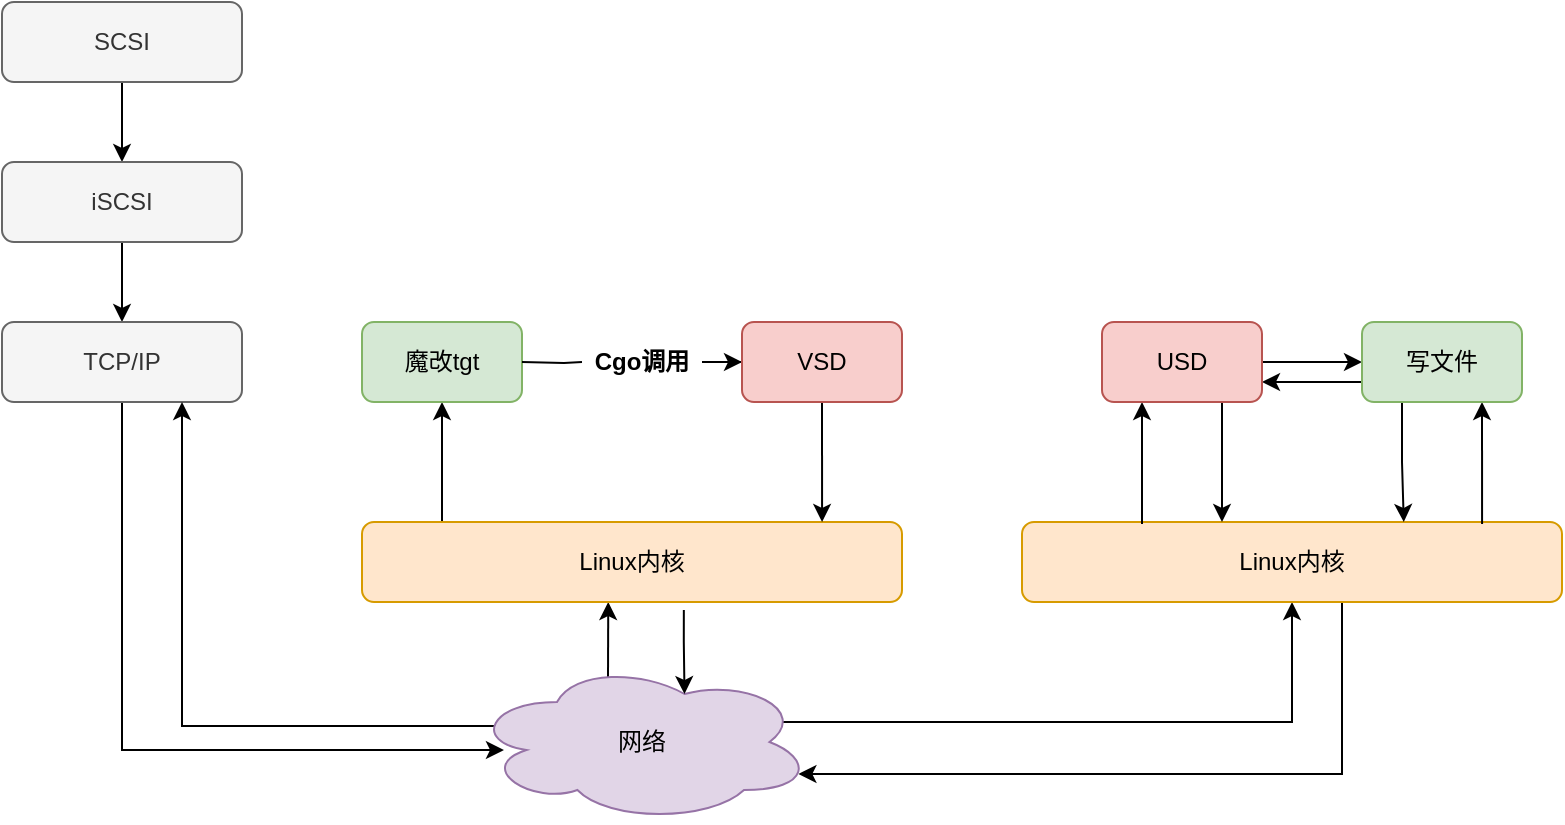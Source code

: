 <mxfile version="18.0.6" type="device"><diagram id="KUR5Q5O0f_rS45FZP6_p" name="第 1 页"><mxGraphModel dx="1422" dy="865" grid="1" gridSize="10" guides="1" tooltips="1" connect="1" arrows="1" fold="1" page="1" pageScale="1" pageWidth="827" pageHeight="1169" math="0" shadow="0"><root><mxCell id="0"/><mxCell id="1" parent="0"/><mxCell id="I5tzFs-rApqInacNSHMk-3" style="edgeStyle=orthogonalEdgeStyle;rounded=0;orthogonalLoop=1;jettySize=auto;html=1;exitX=0.5;exitY=1;exitDx=0;exitDy=0;entryX=0.5;entryY=0;entryDx=0;entryDy=0;" parent="1" source="I5tzFs-rApqInacNSHMk-1" target="I5tzFs-rApqInacNSHMk-2" edge="1"><mxGeometry relative="1" as="geometry"/></mxCell><mxCell id="I5tzFs-rApqInacNSHMk-1" value="SCSI" style="rounded=1;whiteSpace=wrap;html=1;fillColor=#f5f5f5;fontColor=#333333;strokeColor=#666666;" parent="1" vertex="1"><mxGeometry x="10" y="240" width="120" height="40" as="geometry"/></mxCell><mxCell id="I5tzFs-rApqInacNSHMk-5" style="edgeStyle=orthogonalEdgeStyle;rounded=0;orthogonalLoop=1;jettySize=auto;html=1;exitX=0.5;exitY=1;exitDx=0;exitDy=0;entryX=0.5;entryY=0;entryDx=0;entryDy=0;" parent="1" source="I5tzFs-rApqInacNSHMk-2" target="I5tzFs-rApqInacNSHMk-4" edge="1"><mxGeometry relative="1" as="geometry"/></mxCell><mxCell id="I5tzFs-rApqInacNSHMk-2" value="iSCSI" style="rounded=1;whiteSpace=wrap;html=1;fillColor=#f5f5f5;fontColor=#333333;strokeColor=#666666;" parent="1" vertex="1"><mxGeometry x="10" y="320" width="120" height="40" as="geometry"/></mxCell><mxCell id="I5tzFs-rApqInacNSHMk-8" style="edgeStyle=orthogonalEdgeStyle;rounded=0;orthogonalLoop=1;jettySize=auto;html=1;exitX=0.5;exitY=1;exitDx=0;exitDy=0;entryX=0.094;entryY=0.55;entryDx=0;entryDy=0;entryPerimeter=0;startArrow=none;startFill=0;" parent="1" source="I5tzFs-rApqInacNSHMk-4" target="I5tzFs-rApqInacNSHMk-6" edge="1"><mxGeometry relative="1" as="geometry"><Array as="points"><mxPoint x="70" y="614"/></Array></mxGeometry></mxCell><mxCell id="I5tzFs-rApqInacNSHMk-4" value="TCP/IP" style="rounded=1;whiteSpace=wrap;html=1;fillColor=#f5f5f5;fontColor=#333333;strokeColor=#666666;" parent="1" vertex="1"><mxGeometry x="10" y="400" width="120" height="40" as="geometry"/></mxCell><mxCell id="I5tzFs-rApqInacNSHMk-29" style="edgeStyle=orthogonalEdgeStyle;rounded=0;orthogonalLoop=1;jettySize=auto;html=1;exitX=0.4;exitY=0.1;exitDx=0;exitDy=0;exitPerimeter=0;entryX=0.456;entryY=1;entryDx=0;entryDy=0;entryPerimeter=0;fontColor=#000000;" parent="1" source="I5tzFs-rApqInacNSHMk-6" target="I5tzFs-rApqInacNSHMk-9" edge="1"><mxGeometry relative="1" as="geometry"/></mxCell><mxCell id="I5tzFs-rApqInacNSHMk-40" style="edgeStyle=orthogonalEdgeStyle;rounded=0;orthogonalLoop=1;jettySize=auto;html=1;exitX=0.875;exitY=0.5;exitDx=0;exitDy=0;exitPerimeter=0;fontColor=#000000;startArrow=classic;startFill=1;" parent="1" source="I5tzFs-rApqInacNSHMk-6" target="I5tzFs-rApqInacNSHMk-33" edge="1"><mxGeometry relative="1" as="geometry"><Array as="points"><mxPoint x="394" y="600"/><mxPoint x="655" y="600"/></Array></mxGeometry></mxCell><mxCell id="I5tzFs-rApqInacNSHMk-52" style="edgeStyle=orthogonalEdgeStyle;rounded=0;orthogonalLoop=1;jettySize=auto;html=1;exitX=0.07;exitY=0.4;exitDx=0;exitDy=0;exitPerimeter=0;entryX=0.75;entryY=1;entryDx=0;entryDy=0;fontColor=#000000;startArrow=none;startFill=0;endArrow=classic;endFill=1;" parent="1" source="I5tzFs-rApqInacNSHMk-6" target="I5tzFs-rApqInacNSHMk-4" edge="1"><mxGeometry relative="1" as="geometry"/></mxCell><mxCell id="I5tzFs-rApqInacNSHMk-6" value="网络" style="ellipse;shape=cloud;whiteSpace=wrap;html=1;fillColor=#e1d5e7;strokeColor=#9673a6;" parent="1" vertex="1"><mxGeometry x="245" y="570" width="170" height="80" as="geometry"/></mxCell><mxCell id="I5tzFs-rApqInacNSHMk-26" style="edgeStyle=orthogonalEdgeStyle;rounded=0;orthogonalLoop=1;jettySize=auto;html=1;exitX=0.5;exitY=0;exitDx=0;exitDy=0;entryX=0.5;entryY=1;entryDx=0;entryDy=0;fontColor=#000000;" parent="1" source="I5tzFs-rApqInacNSHMk-9" target="I5tzFs-rApqInacNSHMk-16" edge="1"><mxGeometry relative="1" as="geometry"><Array as="points"><mxPoint x="230" y="500"/></Array></mxGeometry></mxCell><mxCell id="I5tzFs-rApqInacNSHMk-31" style="edgeStyle=orthogonalEdgeStyle;rounded=0;orthogonalLoop=1;jettySize=auto;html=1;exitX=0.596;exitY=1.1;exitDx=0;exitDy=0;entryX=0.625;entryY=0.2;entryDx=0;entryDy=0;entryPerimeter=0;fontColor=#000000;exitPerimeter=0;" parent="1" source="I5tzFs-rApqInacNSHMk-9" target="I5tzFs-rApqInacNSHMk-6" edge="1"><mxGeometry relative="1" as="geometry"/></mxCell><mxCell id="I5tzFs-rApqInacNSHMk-9" value="Linux内核" style="rounded=1;whiteSpace=wrap;html=1;fillColor=#ffe6cc;strokeColor=#d79b00;" parent="1" vertex="1"><mxGeometry x="190" y="500" width="270" height="40" as="geometry"/></mxCell><mxCell id="I5tzFs-rApqInacNSHMk-18" style="edgeStyle=orthogonalEdgeStyle;rounded=0;orthogonalLoop=1;jettySize=auto;html=1;exitX=1;exitY=0.5;exitDx=0;exitDy=0;startArrow=none;" parent="1" source="I5tzFs-rApqInacNSHMk-25" target="I5tzFs-rApqInacNSHMk-17" edge="1"><mxGeometry relative="1" as="geometry"/></mxCell><mxCell id="I5tzFs-rApqInacNSHMk-16" value="魔改tgt" style="rounded=1;whiteSpace=wrap;html=1;fillColor=#d5e8d4;strokeColor=#82b366;" parent="1" vertex="1"><mxGeometry x="190" y="400" width="80" height="40" as="geometry"/></mxCell><mxCell id="I5tzFs-rApqInacNSHMk-30" style="edgeStyle=orthogonalEdgeStyle;rounded=0;orthogonalLoop=1;jettySize=auto;html=1;exitX=0.5;exitY=1;exitDx=0;exitDy=0;entryX=0.852;entryY=0;entryDx=0;entryDy=0;entryPerimeter=0;fontColor=#000000;" parent="1" source="I5tzFs-rApqInacNSHMk-17" target="I5tzFs-rApqInacNSHMk-9" edge="1"><mxGeometry relative="1" as="geometry"/></mxCell><mxCell id="I5tzFs-rApqInacNSHMk-17" value="VSD" style="rounded=1;whiteSpace=wrap;html=1;fillColor=#f8cecc;strokeColor=#b85450;" parent="1" vertex="1"><mxGeometry x="380" y="400" width="80" height="40" as="geometry"/></mxCell><mxCell id="I5tzFs-rApqInacNSHMk-25" value="&lt;b style=&quot;&quot;&gt;Cgo调用&lt;/b&gt;" style="text;html=1;strokeColor=none;fillColor=none;align=center;verticalAlign=middle;whiteSpace=wrap;rounded=0;" parent="1" vertex="1"><mxGeometry x="300" y="405" width="60" height="30" as="geometry"/></mxCell><mxCell id="I5tzFs-rApqInacNSHMk-27" value="" style="edgeStyle=orthogonalEdgeStyle;rounded=0;orthogonalLoop=1;jettySize=auto;html=1;endArrow=none;" parent="1" target="I5tzFs-rApqInacNSHMk-25" edge="1"><mxGeometry relative="1" as="geometry"><mxPoint x="270" y="420" as="sourcePoint"/><mxPoint x="370" y="420" as="targetPoint"/></mxGeometry></mxCell><mxCell id="I5tzFs-rApqInacNSHMk-51" style="edgeStyle=orthogonalEdgeStyle;rounded=0;orthogonalLoop=1;jettySize=auto;html=1;exitX=0.75;exitY=1;exitDx=0;exitDy=0;entryX=0.96;entryY=0.7;entryDx=0;entryDy=0;entryPerimeter=0;fontColor=#000000;startArrow=none;startFill=0;endArrow=classic;endFill=1;" parent="1" source="I5tzFs-rApqInacNSHMk-33" target="I5tzFs-rApqInacNSHMk-6" edge="1"><mxGeometry relative="1" as="geometry"><Array as="points"><mxPoint x="680" y="540"/><mxPoint x="680" y="626"/></Array></mxGeometry></mxCell><mxCell id="I5tzFs-rApqInacNSHMk-33" value="Linux内核" style="rounded=1;whiteSpace=wrap;html=1;fillColor=#ffe6cc;strokeColor=#d79b00;" parent="1" vertex="1"><mxGeometry x="520" y="500" width="270" height="40" as="geometry"/></mxCell><mxCell id="I5tzFs-rApqInacNSHMk-44" style="edgeStyle=orthogonalEdgeStyle;rounded=0;orthogonalLoop=1;jettySize=auto;html=1;exitX=0.75;exitY=1;exitDx=0;exitDy=0;fontColor=#000000;" parent="1" source="I5tzFs-rApqInacNSHMk-37" edge="1"><mxGeometry relative="1" as="geometry"><mxPoint x="620" y="500" as="targetPoint"/></mxGeometry></mxCell><mxCell id="I5tzFs-rApqInacNSHMk-45" style="edgeStyle=orthogonalEdgeStyle;rounded=0;orthogonalLoop=1;jettySize=auto;html=1;exitX=0.25;exitY=1;exitDx=0;exitDy=0;fontColor=#000000;startArrow=classic;startFill=1;endArrow=none;endFill=0;" parent="1" source="I5tzFs-rApqInacNSHMk-37" edge="1"><mxGeometry relative="1" as="geometry"><mxPoint x="580" y="501" as="targetPoint"/><Array as="points"><mxPoint x="580" y="501"/></Array></mxGeometry></mxCell><mxCell id="I5tzFs-rApqInacNSHMk-47" style="edgeStyle=orthogonalEdgeStyle;rounded=0;orthogonalLoop=1;jettySize=auto;html=1;exitX=1;exitY=0.5;exitDx=0;exitDy=0;entryX=0;entryY=0.5;entryDx=0;entryDy=0;fontColor=#000000;startArrow=none;startFill=0;endArrow=classic;endFill=1;" parent="1" source="I5tzFs-rApqInacNSHMk-37" target="I5tzFs-rApqInacNSHMk-46" edge="1"><mxGeometry relative="1" as="geometry"/></mxCell><mxCell id="I5tzFs-rApqInacNSHMk-54" style="edgeStyle=orthogonalEdgeStyle;rounded=0;orthogonalLoop=1;jettySize=auto;html=1;exitX=1;exitY=0.75;exitDx=0;exitDy=0;entryX=0;entryY=0.75;entryDx=0;entryDy=0;fontColor=#000000;startArrow=classic;startFill=1;endArrow=none;endFill=0;" parent="1" source="I5tzFs-rApqInacNSHMk-37" target="I5tzFs-rApqInacNSHMk-46" edge="1"><mxGeometry relative="1" as="geometry"/></mxCell><mxCell id="I5tzFs-rApqInacNSHMk-37" value="USD" style="rounded=1;whiteSpace=wrap;html=1;fillColor=#f8cecc;strokeColor=#b85450;" parent="1" vertex="1"><mxGeometry x="560" y="400" width="80" height="40" as="geometry"/></mxCell><mxCell id="I5tzFs-rApqInacNSHMk-49" style="edgeStyle=orthogonalEdgeStyle;rounded=0;orthogonalLoop=1;jettySize=auto;html=1;exitX=0.75;exitY=1;exitDx=0;exitDy=0;entryX=0.852;entryY=0.025;entryDx=0;entryDy=0;entryPerimeter=0;fontColor=#000000;startArrow=classic;startFill=1;endArrow=none;endFill=0;" parent="1" source="I5tzFs-rApqInacNSHMk-46" target="I5tzFs-rApqInacNSHMk-33" edge="1"><mxGeometry relative="1" as="geometry"/></mxCell><mxCell id="I5tzFs-rApqInacNSHMk-50" style="edgeStyle=orthogonalEdgeStyle;rounded=0;orthogonalLoop=1;jettySize=auto;html=1;exitX=0.25;exitY=1;exitDx=0;exitDy=0;entryX=0.707;entryY=0;entryDx=0;entryDy=0;entryPerimeter=0;fontColor=#000000;startArrow=none;startFill=0;endArrow=classic;endFill=1;" parent="1" source="I5tzFs-rApqInacNSHMk-46" target="I5tzFs-rApqInacNSHMk-33" edge="1"><mxGeometry relative="1" as="geometry"/></mxCell><mxCell id="I5tzFs-rApqInacNSHMk-46" value="写文件" style="rounded=1;whiteSpace=wrap;html=1;fillColor=#d5e8d4;strokeColor=#82b366;" parent="1" vertex="1"><mxGeometry x="690" y="400" width="80" height="40" as="geometry"/></mxCell></root></mxGraphModel></diagram></mxfile>